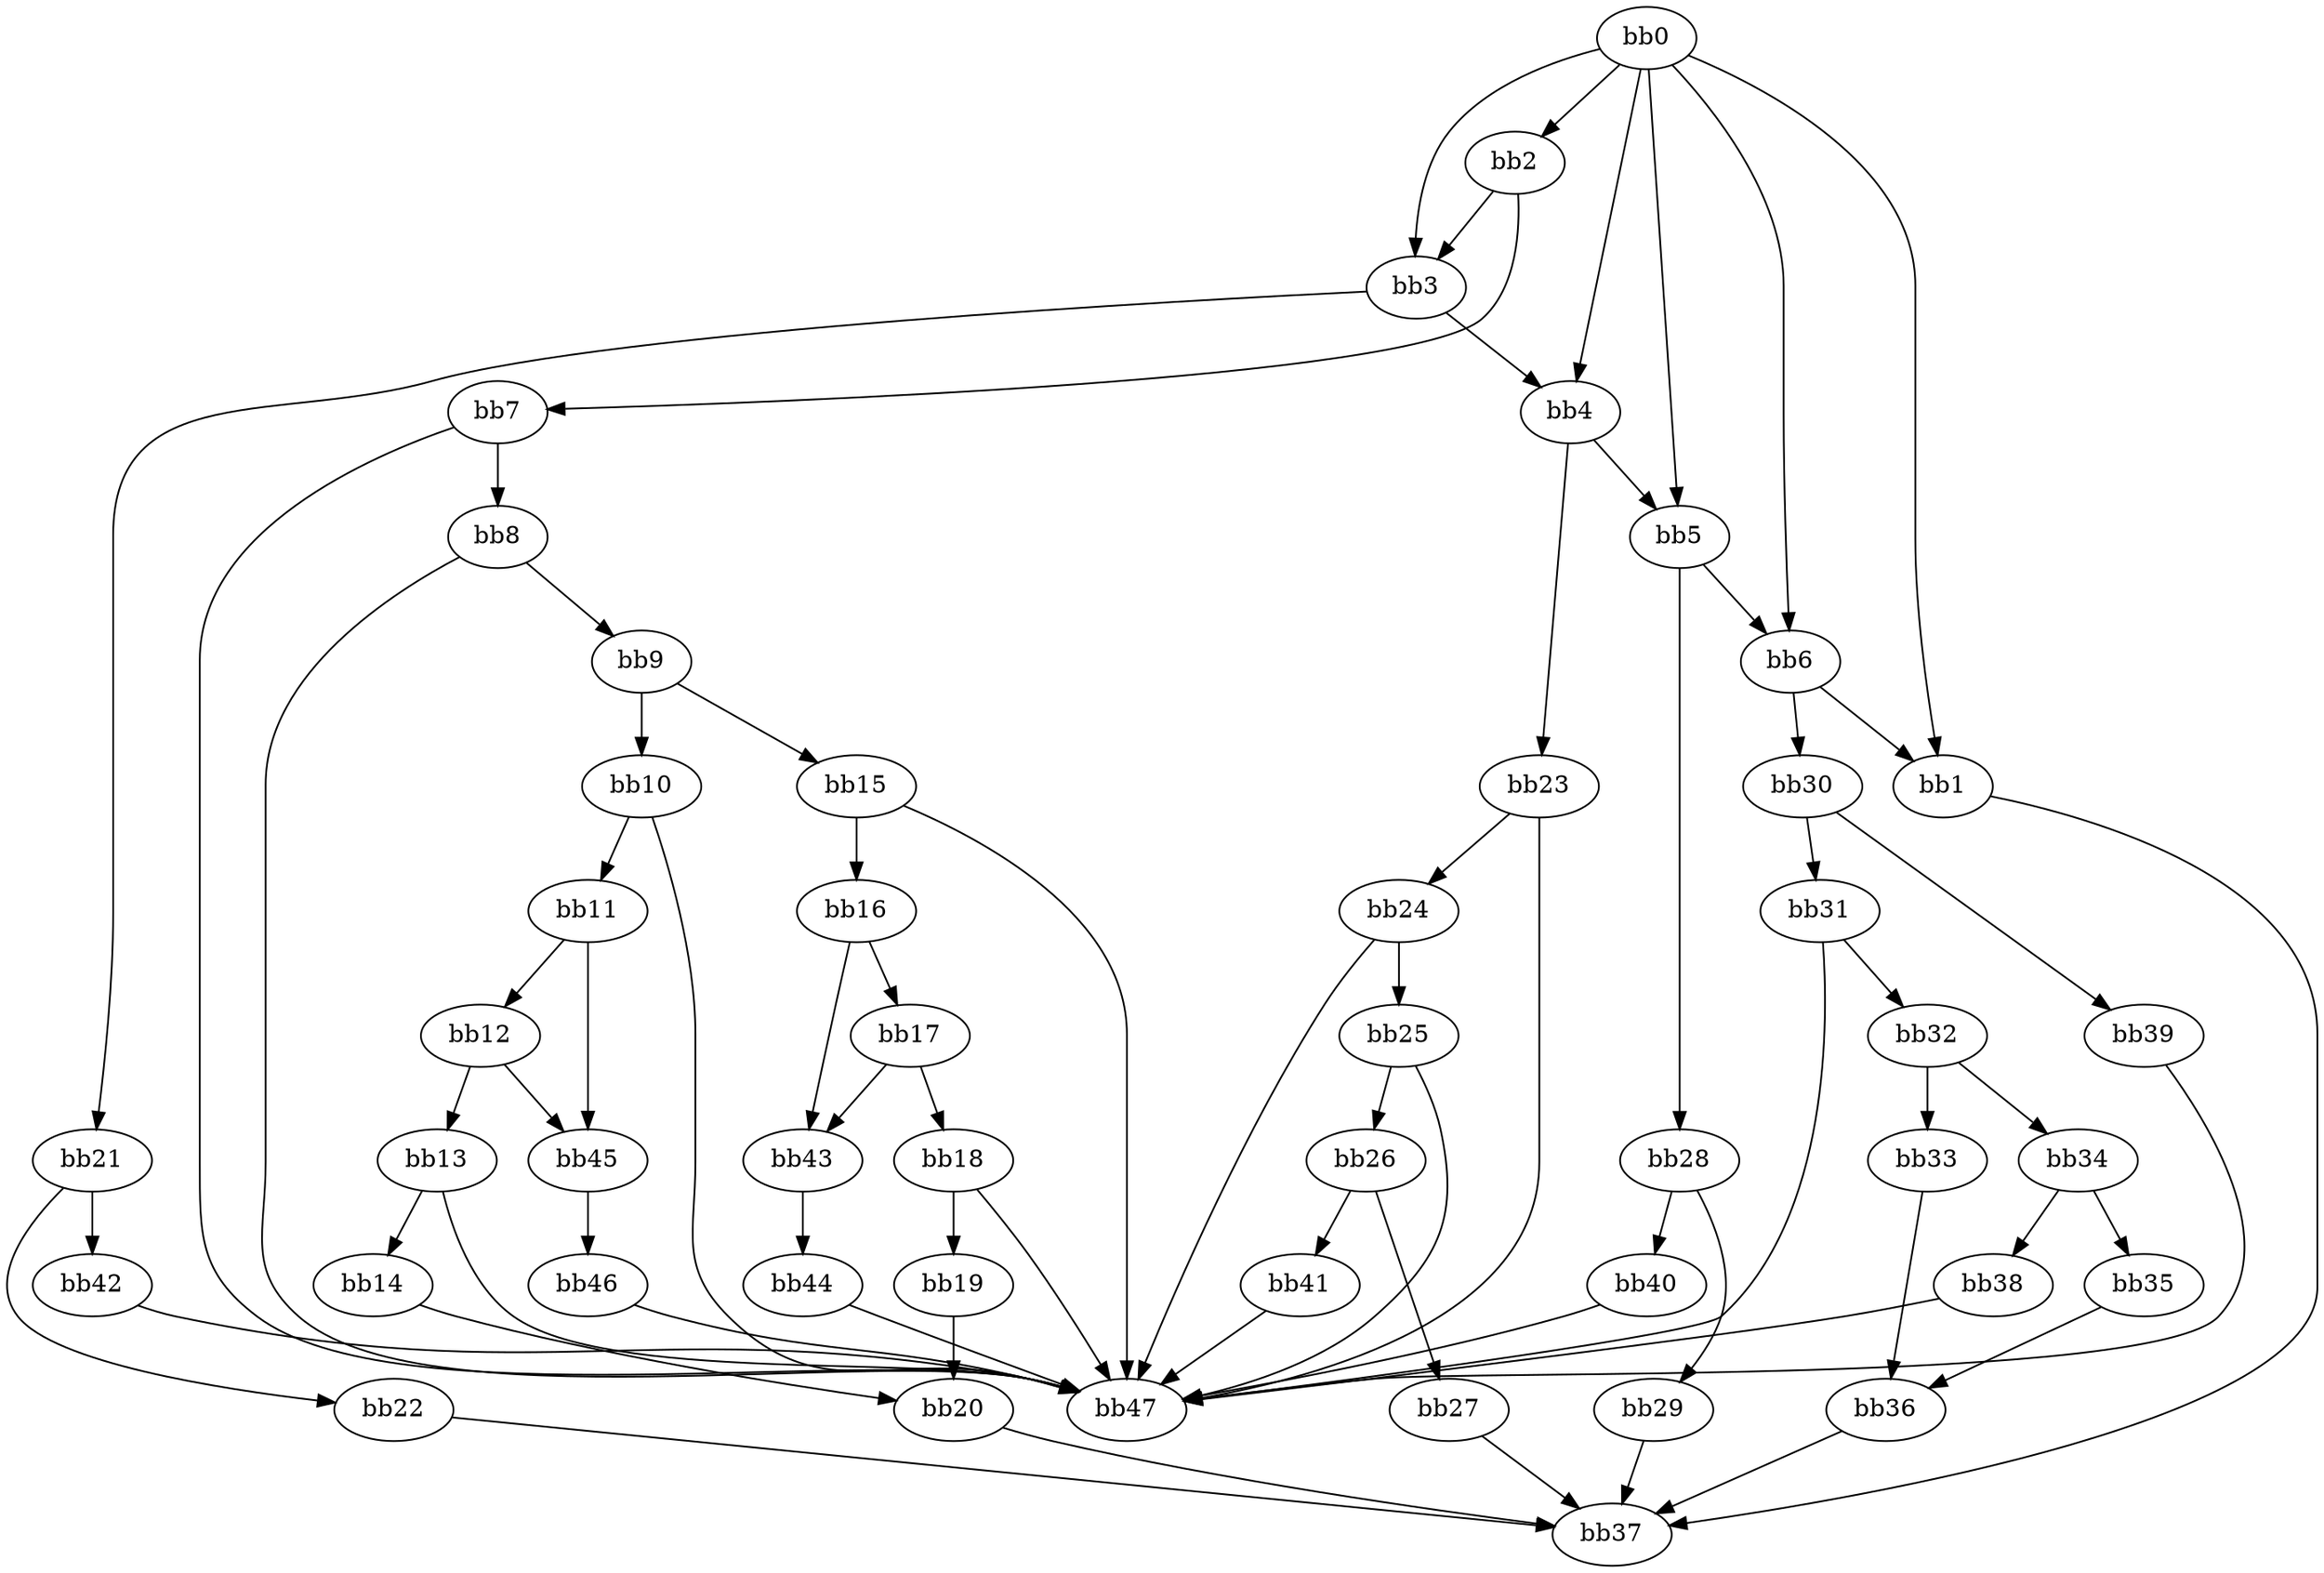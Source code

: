digraph {
    0 [ label = "bb0\l" ]
    1 [ label = "bb1\l" ]
    2 [ label = "bb2\l" ]
    3 [ label = "bb3\l" ]
    4 [ label = "bb4\l" ]
    5 [ label = "bb5\l" ]
    6 [ label = "bb6\l" ]
    7 [ label = "bb7\l" ]
    8 [ label = "bb8\l" ]
    9 [ label = "bb9\l" ]
    10 [ label = "bb10\l" ]
    11 [ label = "bb11\l" ]
    12 [ label = "bb12\l" ]
    13 [ label = "bb13\l" ]
    14 [ label = "bb14\l" ]
    15 [ label = "bb15\l" ]
    16 [ label = "bb16\l" ]
    17 [ label = "bb17\l" ]
    18 [ label = "bb18\l" ]
    19 [ label = "bb19\l" ]
    20 [ label = "bb20\l" ]
    21 [ label = "bb21\l" ]
    22 [ label = "bb22\l" ]
    23 [ label = "bb23\l" ]
    24 [ label = "bb24\l" ]
    25 [ label = "bb25\l" ]
    26 [ label = "bb26\l" ]
    27 [ label = "bb27\l" ]
    28 [ label = "bb28\l" ]
    29 [ label = "bb29\l" ]
    30 [ label = "bb30\l" ]
    31 [ label = "bb31\l" ]
    32 [ label = "bb32\l" ]
    33 [ label = "bb33\l" ]
    34 [ label = "bb34\l" ]
    35 [ label = "bb35\l" ]
    36 [ label = "bb36\l" ]
    37 [ label = "bb37\l" ]
    38 [ label = "bb38\l" ]
    39 [ label = "bb39\l" ]
    40 [ label = "bb40\l" ]
    41 [ label = "bb41\l" ]
    42 [ label = "bb42\l" ]
    43 [ label = "bb43\l" ]
    44 [ label = "bb44\l" ]
    45 [ label = "bb45\l" ]
    46 [ label = "bb46\l" ]
    47 [ label = "bb47\l" ]
    0 -> 1 [ ]
    0 -> 2 [ ]
    0 -> 3 [ ]
    0 -> 4 [ ]
    0 -> 5 [ ]
    0 -> 6 [ ]
    1 -> 37 [ ]
    2 -> 3 [ ]
    2 -> 7 [ ]
    3 -> 4 [ ]
    3 -> 21 [ ]
    4 -> 5 [ ]
    4 -> 23 [ ]
    5 -> 6 [ ]
    5 -> 28 [ ]
    6 -> 1 [ ]
    6 -> 30 [ ]
    7 -> 8 [ ]
    7 -> 47 [ ]
    8 -> 9 [ ]
    8 -> 47 [ ]
    9 -> 10 [ ]
    9 -> 15 [ ]
    10 -> 11 [ ]
    10 -> 47 [ ]
    11 -> 12 [ ]
    11 -> 45 [ ]
    12 -> 13 [ ]
    12 -> 45 [ ]
    13 -> 14 [ ]
    13 -> 47 [ ]
    14 -> 20 [ ]
    15 -> 16 [ ]
    15 -> 47 [ ]
    16 -> 17 [ ]
    16 -> 43 [ ]
    17 -> 18 [ ]
    17 -> 43 [ ]
    18 -> 19 [ ]
    18 -> 47 [ ]
    19 -> 20 [ ]
    20 -> 37 [ ]
    21 -> 22 [ ]
    21 -> 42 [ ]
    22 -> 37 [ ]
    23 -> 24 [ ]
    23 -> 47 [ ]
    24 -> 25 [ ]
    24 -> 47 [ ]
    25 -> 26 [ ]
    25 -> 47 [ ]
    26 -> 27 [ ]
    26 -> 41 [ ]
    27 -> 37 [ ]
    28 -> 29 [ ]
    28 -> 40 [ ]
    29 -> 37 [ ]
    30 -> 31 [ ]
    30 -> 39 [ ]
    31 -> 32 [ ]
    31 -> 47 [ ]
    32 -> 33 [ ]
    32 -> 34 [ ]
    33 -> 36 [ ]
    34 -> 35 [ ]
    34 -> 38 [ ]
    35 -> 36 [ ]
    36 -> 37 [ ]
    38 -> 47 [ ]
    39 -> 47 [ ]
    40 -> 47 [ ]
    41 -> 47 [ ]
    42 -> 47 [ ]
    43 -> 44 [ ]
    44 -> 47 [ ]
    45 -> 46 [ ]
    46 -> 47 [ ]
}

